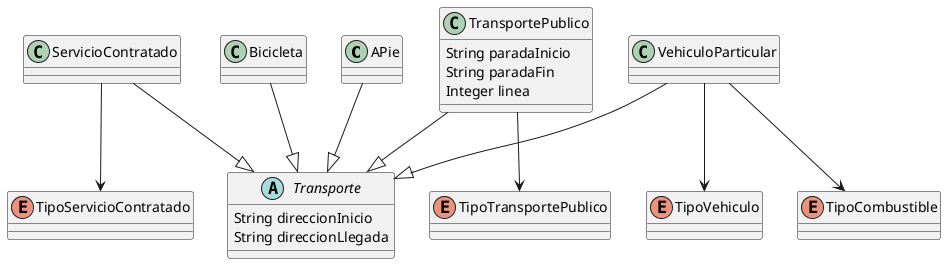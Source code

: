 @startuml

class APie
class Bicicleta
class ServicioContratado
enum TipoCombustible
enum TipoServicioContratado
enum TipoTransportePublico
enum TipoVehiculo

abstract class Transporte {
String direccionInicio
String direccionLlegada
}

class TransportePublico {
String paradaInicio
String paradaFin
Integer linea
}
class VehiculoParticular

APie --|> Transporte
Bicicleta --|> Transporte

ServicioContratado --|> Transporte
ServicioContratado --> TipoServicioContratado

TransportePublico --|> Transporte
TransportePublico --> TipoTransportePublico

VehiculoParticular --|> Transporte
VehiculoParticular --> TipoVehiculo
VehiculoParticular --> TipoCombustible


@enduml